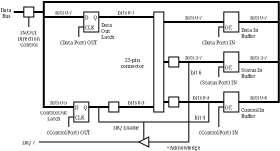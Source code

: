 <?xml version="1.0"?>
<dia:diagram xmlns:dia="http://www.lysator.liu.se/~alla/dia/">
  <dia:layer name="Background" visible="true">
    <dia:object type="Standard - Box" version="0" id="O0">
      <dia:attribute name="obj_pos">
        <dia:point val="15.625,1.25"/>
      </dia:attribute>
      <dia:attribute name="obj_bb">
        <dia:rectangle val="15.575,1.2;16.675,11.3"/>
      </dia:attribute>
      <dia:attribute name="elem_corner">
        <dia:point val="15.625,1.25"/>
      </dia:attribute>
      <dia:attribute name="elem_width">
        <dia:real val="1"/>
      </dia:attribute>
      <dia:attribute name="elem_height">
        <dia:real val="10"/>
      </dia:attribute>
      <dia:attribute name="show_background">
        <dia:boolean val="true"/>
      </dia:attribute>
    </dia:object>
    <dia:object type="Standard - Box" version="0" id="O1">
      <dia:attribute name="obj_pos">
        <dia:point val="22.625,1.25"/>
      </dia:attribute>
      <dia:attribute name="obj_bb">
        <dia:rectangle val="22.575,1.2;24.175,3.3"/>
      </dia:attribute>
      <dia:attribute name="elem_corner">
        <dia:point val="22.625,1.25"/>
      </dia:attribute>
      <dia:attribute name="elem_width">
        <dia:real val="1.5"/>
      </dia:attribute>
      <dia:attribute name="elem_height">
        <dia:real val="2"/>
      </dia:attribute>
      <dia:attribute name="show_background">
        <dia:boolean val="true"/>
      </dia:attribute>
    </dia:object>
    <dia:object type="Standard - Box" version="0" id="O2">
      <dia:attribute name="obj_pos">
        <dia:point val="22.625,5.25"/>
      </dia:attribute>
      <dia:attribute name="obj_bb">
        <dia:rectangle val="22.575,5.2;24.175,7.3"/>
      </dia:attribute>
      <dia:attribute name="elem_corner">
        <dia:point val="22.625,5.25"/>
      </dia:attribute>
      <dia:attribute name="elem_width">
        <dia:real val="1.5"/>
      </dia:attribute>
      <dia:attribute name="elem_height">
        <dia:real val="2"/>
      </dia:attribute>
      <dia:attribute name="show_background">
        <dia:boolean val="true"/>
      </dia:attribute>
    </dia:object>
    <dia:object type="Standard - Box" version="0" id="O3">
      <dia:attribute name="obj_pos">
        <dia:point val="22.625,9.25"/>
      </dia:attribute>
      <dia:attribute name="obj_bb">
        <dia:rectangle val="22.575,9.2;24.175,11.3"/>
      </dia:attribute>
      <dia:attribute name="elem_corner">
        <dia:point val="22.625,9.25"/>
      </dia:attribute>
      <dia:attribute name="elem_width">
        <dia:real val="1.5"/>
      </dia:attribute>
      <dia:attribute name="elem_height">
        <dia:real val="2"/>
      </dia:attribute>
      <dia:attribute name="show_background">
        <dia:boolean val="true"/>
      </dia:attribute>
    </dia:object>
    <dia:object type="Standard - Box" version="0" id="O4">
      <dia:attribute name="obj_pos">
        <dia:point val="17.125,5.75"/>
      </dia:attribute>
      <dia:attribute name="obj_bb">
        <dia:rectangle val="17.075,5.7;18.175,6.8"/>
      </dia:attribute>
      <dia:attribute name="elem_corner">
        <dia:point val="17.125,5.75"/>
      </dia:attribute>
      <dia:attribute name="elem_width">
        <dia:real val="1"/>
      </dia:attribute>
      <dia:attribute name="elem_height">
        <dia:real val="1"/>
      </dia:attribute>
      <dia:attribute name="show_background">
        <dia:boolean val="true"/>
      </dia:attribute>
    </dia:object>
    <dia:object type="Standard - Box" version="0" id="O5">
      <dia:attribute name="obj_pos">
        <dia:point val="17.125,9.75"/>
      </dia:attribute>
      <dia:attribute name="obj_bb">
        <dia:rectangle val="17.075,9.7;18.175,10.8"/>
      </dia:attribute>
      <dia:attribute name="elem_corner">
        <dia:point val="17.125,9.75"/>
      </dia:attribute>
      <dia:attribute name="elem_width">
        <dia:real val="1"/>
      </dia:attribute>
      <dia:attribute name="elem_height">
        <dia:real val="1"/>
      </dia:attribute>
      <dia:attribute name="show_background">
        <dia:boolean val="true"/>
      </dia:attribute>
    </dia:object>
    <dia:object type="Standard - Box" version="0" id="O6">
      <dia:attribute name="obj_pos">
        <dia:point val="2.625,0.75"/>
      </dia:attribute>
      <dia:attribute name="obj_bb">
        <dia:rectangle val="2.575,0.7;3.675,1.8"/>
      </dia:attribute>
      <dia:attribute name="elem_corner">
        <dia:point val="2.625,0.75"/>
      </dia:attribute>
      <dia:attribute name="elem_width">
        <dia:real val="1"/>
      </dia:attribute>
      <dia:attribute name="elem_height">
        <dia:real val="1"/>
      </dia:attribute>
      <dia:attribute name="show_background">
        <dia:boolean val="true"/>
      </dia:attribute>
    </dia:object>
    <dia:object type="Standard - Box" version="0" id="O7">
      <dia:attribute name="obj_pos">
        <dia:point val="8.625,1.25"/>
      </dia:attribute>
      <dia:attribute name="obj_bb">
        <dia:rectangle val="8.575,1.2;10.175,3.3"/>
      </dia:attribute>
      <dia:attribute name="elem_corner">
        <dia:point val="8.625,1.25"/>
      </dia:attribute>
      <dia:attribute name="elem_width">
        <dia:real val="1.5"/>
      </dia:attribute>
      <dia:attribute name="elem_height">
        <dia:real val="2"/>
      </dia:attribute>
      <dia:attribute name="show_background">
        <dia:boolean val="true"/>
      </dia:attribute>
    </dia:object>
    <dia:object type="Standard - Box" version="0" id="O8">
      <dia:attribute name="obj_pos">
        <dia:point val="7.625,10.25"/>
      </dia:attribute>
      <dia:attribute name="obj_bb">
        <dia:rectangle val="7.575,10.2;9.175,12.3"/>
      </dia:attribute>
      <dia:attribute name="elem_corner">
        <dia:point val="7.625,10.25"/>
      </dia:attribute>
      <dia:attribute name="elem_width">
        <dia:real val="1.5"/>
      </dia:attribute>
      <dia:attribute name="elem_height">
        <dia:real val="2"/>
      </dia:attribute>
      <dia:attribute name="show_background">
        <dia:boolean val="true"/>
      </dia:attribute>
    </dia:object>
    <dia:object type="Standard - Box" version="0" id="O9">
      <dia:attribute name="obj_pos">
        <dia:point val="11.125,10.25"/>
      </dia:attribute>
      <dia:attribute name="obj_bb">
        <dia:rectangle val="11.075,10.2;12.175,11.3"/>
      </dia:attribute>
      <dia:attribute name="elem_corner">
        <dia:point val="11.125,10.25"/>
      </dia:attribute>
      <dia:attribute name="elem_width">
        <dia:real val="1"/>
      </dia:attribute>
      <dia:attribute name="elem_height">
        <dia:real val="1"/>
      </dia:attribute>
      <dia:attribute name="show_background">
        <dia:boolean val="true"/>
      </dia:attribute>
    </dia:object>
    <dia:object type="Standard - Text" version="0" id="O10">
      <dia:attribute name="obj_pos">
        <dia:point val="8.75,3"/>
      </dia:attribute>
      <dia:attribute name="obj_bb">
        <dia:rectangle val="8.75,2.516;10.162,3.116"/>
      </dia:attribute>
      <dia:attribute name="text">
        <dia:composite type="text">
          <dia:attribute name="string">
            <dia:string>#CLK#</dia:string>
          </dia:attribute>
          <dia:attribute name="font">
            <dia:font name="Times-Roman"/>
          </dia:attribute>
          <dia:attribute name="height">
            <dia:real val="0.6"/>
          </dia:attribute>
          <dia:attribute name="pos">
            <dia:point val="8.75,3"/>
          </dia:attribute>
          <dia:attribute name="color">
            <dia:color val="#000000"/>
          </dia:attribute>
          <dia:attribute name="alignment">
            <dia:enum val="0"/>
          </dia:attribute>
        </dia:composite>
      </dia:attribute>
    </dia:object>
    <dia:object type="Standard - Text" version="0" id="O11">
      <dia:attribute name="obj_pos">
        <dia:point val="8.75,2"/>
      </dia:attribute>
      <dia:attribute name="obj_bb">
        <dia:rectangle val="8.7,1.516;9.386,2.116"/>
      </dia:attribute>
      <dia:attribute name="text">
        <dia:composite type="text">
          <dia:attribute name="string">
            <dia:string>#D#</dia:string>
          </dia:attribute>
          <dia:attribute name="font">
            <dia:font name="Times-Roman"/>
          </dia:attribute>
          <dia:attribute name="height">
            <dia:real val="0.6"/>
          </dia:attribute>
          <dia:attribute name="pos">
            <dia:point val="8.75,2"/>
          </dia:attribute>
          <dia:attribute name="color">
            <dia:color val="#000000"/>
          </dia:attribute>
          <dia:attribute name="alignment">
            <dia:enum val="0"/>
          </dia:attribute>
        </dia:composite>
      </dia:attribute>
    </dia:object>
    <dia:object type="Standard - Text" version="0" id="O12">
      <dia:attribute name="obj_pos">
        <dia:point val="10,2"/>
      </dia:attribute>
      <dia:attribute name="obj_bb">
        <dia:rectangle val="9.314,1.516;10,2.116"/>
      </dia:attribute>
      <dia:attribute name="text">
        <dia:composite type="text">
          <dia:attribute name="string">
            <dia:string>#Q#</dia:string>
          </dia:attribute>
          <dia:attribute name="font">
            <dia:font name="Times-Roman"/>
          </dia:attribute>
          <dia:attribute name="height">
            <dia:real val="0.6"/>
          </dia:attribute>
          <dia:attribute name="pos">
            <dia:point val="10,2"/>
          </dia:attribute>
          <dia:attribute name="color">
            <dia:color val="#000000"/>
          </dia:attribute>
          <dia:attribute name="alignment">
            <dia:enum val="2"/>
          </dia:attribute>
        </dia:composite>
      </dia:attribute>
    </dia:object>
    <dia:object type="Standard - Text" version="0" id="O13">
      <dia:attribute name="obj_pos">
        <dia:point val="22.75,11"/>
      </dia:attribute>
      <dia:attribute name="obj_bb">
        <dia:rectangle val="22.7,10.516;23.756,11.116"/>
      </dia:attribute>
      <dia:attribute name="text">
        <dia:composite type="text">
          <dia:attribute name="string">
            <dia:string>#OE#</dia:string>
          </dia:attribute>
          <dia:attribute name="font">
            <dia:font name="Times-Roman"/>
          </dia:attribute>
          <dia:attribute name="height">
            <dia:real val="0.6"/>
          </dia:attribute>
          <dia:attribute name="pos">
            <dia:point val="22.75,11"/>
          </dia:attribute>
          <dia:attribute name="color">
            <dia:color val="#000000"/>
          </dia:attribute>
          <dia:attribute name="alignment">
            <dia:enum val="0"/>
          </dia:attribute>
        </dia:composite>
      </dia:attribute>
    </dia:object>
    <dia:object type="Standard - Text" version="0" id="O14">
      <dia:attribute name="obj_pos">
        <dia:point val="22.75,7"/>
      </dia:attribute>
      <dia:attribute name="obj_bb">
        <dia:rectangle val="22.7,6.516;23.756,7.116"/>
      </dia:attribute>
      <dia:attribute name="text">
        <dia:composite type="text">
          <dia:attribute name="string">
            <dia:string>#OE#</dia:string>
          </dia:attribute>
          <dia:attribute name="font">
            <dia:font name="Times-Roman"/>
          </dia:attribute>
          <dia:attribute name="height">
            <dia:real val="0.6"/>
          </dia:attribute>
          <dia:attribute name="pos">
            <dia:point val="22.75,7"/>
          </dia:attribute>
          <dia:attribute name="color">
            <dia:color val="#000000"/>
          </dia:attribute>
          <dia:attribute name="alignment">
            <dia:enum val="0"/>
          </dia:attribute>
        </dia:composite>
      </dia:attribute>
    </dia:object>
    <dia:object type="Standard - Text" version="0" id="O15">
      <dia:attribute name="obj_pos">
        <dia:point val="22.75,3"/>
      </dia:attribute>
      <dia:attribute name="obj_bb">
        <dia:rectangle val="22.7,2.516;23.756,3.116"/>
      </dia:attribute>
      <dia:attribute name="text">
        <dia:composite type="text">
          <dia:attribute name="string">
            <dia:string>#OE#</dia:string>
          </dia:attribute>
          <dia:attribute name="font">
            <dia:font name="Times-Roman"/>
          </dia:attribute>
          <dia:attribute name="height">
            <dia:real val="0.6"/>
          </dia:attribute>
          <dia:attribute name="pos">
            <dia:point val="22.75,3"/>
          </dia:attribute>
          <dia:attribute name="color">
            <dia:color val="#000000"/>
          </dia:attribute>
          <dia:attribute name="alignment">
            <dia:enum val="0"/>
          </dia:attribute>
        </dia:composite>
      </dia:attribute>
    </dia:object>
    <dia:object type="Standard - Line" version="0" id="O16">
      <dia:attribute name="obj_pos">
        <dia:point val="4.625,1.75"/>
      </dia:attribute>
      <dia:attribute name="obj_bb">
        <dia:rectangle val="4.525,1.65;8.725,1.85"/>
      </dia:attribute>
      <dia:attribute name="conn_endpoints">
        <dia:point val="4.625,1.75"/>
        <dia:point val="8.625,1.75"/>
      </dia:attribute>
      <dia:attribute name="numcp">
        <dia:int val="1"/>
      </dia:attribute>
      <dia:attribute name="line_width">
        <dia:real val="0.2"/>
      </dia:attribute>
    </dia:object>
    <dia:object type="Standard - ZigZagLine" version="0" id="O17">
      <dia:attribute name="obj_pos">
        <dia:point val="24.125,10.25"/>
      </dia:attribute>
      <dia:attribute name="obj_bb">
        <dia:rectangle val="4.525,0.15;28.225,10.85"/>
      </dia:attribute>
      <dia:attribute name="orth_points">
        <dia:point val="24.125,10.25"/>
        <dia:point val="28.125,10.25"/>
        <dia:point val="28.125,0.25"/>
        <dia:point val="4.625,0.25"/>
        <dia:point val="4.625,10.75"/>
        <dia:point val="7.625,10.75"/>
        <dia:point val="7.625,10.75"/>
      </dia:attribute>
      <dia:attribute name="orth_orient">
        <dia:enum val="0"/>
        <dia:enum val="1"/>
        <dia:enum val="0"/>
        <dia:enum val="1"/>
        <dia:enum val="0"/>
        <dia:enum val="1"/>
      </dia:attribute>
      <dia:attribute name="line_width">
        <dia:real val="0.2"/>
      </dia:attribute>
      <dia:connections>
        <dia:connection handle="0" to="O3" connection="4"/>
      </dia:connections>
    </dia:object>
    <dia:object type="Standard - Line" version="0" id="O18">
      <dia:attribute name="obj_pos">
        <dia:point val="3.625,1.25"/>
      </dia:attribute>
      <dia:attribute name="obj_bb">
        <dia:rectangle val="3.525,1.15;4.725,1.35"/>
      </dia:attribute>
      <dia:attribute name="conn_endpoints">
        <dia:point val="3.625,1.25"/>
        <dia:point val="4.625,1.25"/>
      </dia:attribute>
      <dia:attribute name="numcp">
        <dia:int val="1"/>
      </dia:attribute>
      <dia:attribute name="line_width">
        <dia:real val="0.2"/>
      </dia:attribute>
      <dia:connections>
        <dia:connection handle="0" to="O6" connection="4"/>
      </dia:connections>
    </dia:object>
    <dia:object type="Standard - Line" version="0" id="O19">
      <dia:attribute name="obj_pos">
        <dia:point val="10.125,1.75"/>
      </dia:attribute>
      <dia:attribute name="obj_bb">
        <dia:rectangle val="10.025,1.65;15.725,1.85"/>
      </dia:attribute>
      <dia:attribute name="conn_endpoints">
        <dia:point val="10.125,1.75"/>
        <dia:point val="15.625,1.75"/>
      </dia:attribute>
      <dia:attribute name="numcp">
        <dia:int val="1"/>
      </dia:attribute>
      <dia:attribute name="line_width">
        <dia:real val="0.2"/>
      </dia:attribute>
    </dia:object>
    <dia:object type="Standard - Line" version="0" id="O20">
      <dia:attribute name="obj_pos">
        <dia:point val="16.625,2.25"/>
      </dia:attribute>
      <dia:attribute name="obj_bb">
        <dia:rectangle val="16.525,2.15;22.725,2.35"/>
      </dia:attribute>
      <dia:attribute name="conn_endpoints">
        <dia:point val="16.625,2.25"/>
        <dia:point val="22.625,2.25"/>
      </dia:attribute>
      <dia:attribute name="numcp">
        <dia:int val="1"/>
      </dia:attribute>
      <dia:attribute name="line_width">
        <dia:real val="0.2"/>
      </dia:attribute>
      <dia:connections>
        <dia:connection handle="1" to="O1" connection="3"/>
      </dia:connections>
    </dia:object>
    <dia:object type="Standard - Line" version="0" id="O21">
      <dia:attribute name="obj_pos">
        <dia:point val="18.125,6.25"/>
      </dia:attribute>
      <dia:attribute name="obj_bb">
        <dia:rectangle val="18.025,6.15;22.725,6.35"/>
      </dia:attribute>
      <dia:attribute name="conn_endpoints">
        <dia:point val="18.125,6.25"/>
        <dia:point val="22.625,6.25"/>
      </dia:attribute>
      <dia:attribute name="numcp">
        <dia:int val="1"/>
      </dia:attribute>
      <dia:attribute name="line_width">
        <dia:real val="0.2"/>
      </dia:attribute>
      <dia:connections>
        <dia:connection handle="0" to="O4" connection="4"/>
        <dia:connection handle="1" to="O2" connection="3"/>
      </dia:connections>
    </dia:object>
    <dia:object type="Standard - Line" version="0" id="O22">
      <dia:attribute name="obj_pos">
        <dia:point val="18.125,10.25"/>
      </dia:attribute>
      <dia:attribute name="obj_bb">
        <dia:rectangle val="18.025,10.15;22.725,10.35"/>
      </dia:attribute>
      <dia:attribute name="conn_endpoints">
        <dia:point val="18.125,10.25"/>
        <dia:point val="22.625,10.25"/>
      </dia:attribute>
      <dia:attribute name="numcp">
        <dia:int val="1"/>
      </dia:attribute>
      <dia:attribute name="line_width">
        <dia:real val="0.2"/>
      </dia:attribute>
      <dia:connections>
        <dia:connection handle="0" to="O5" connection="4"/>
        <dia:connection handle="1" to="O3" connection="3"/>
      </dia:connections>
    </dia:object>
    <dia:object type="Standard - Line" version="0" id="O23">
      <dia:attribute name="obj_pos">
        <dia:point val="24.125,6.25"/>
      </dia:attribute>
      <dia:attribute name="obj_bb">
        <dia:rectangle val="24.025,6.15;28.225,6.35"/>
      </dia:attribute>
      <dia:attribute name="conn_endpoints">
        <dia:point val="24.125,6.25"/>
        <dia:point val="28.125,6.25"/>
      </dia:attribute>
      <dia:attribute name="numcp">
        <dia:int val="1"/>
      </dia:attribute>
      <dia:attribute name="line_width">
        <dia:real val="0.2"/>
      </dia:attribute>
      <dia:connections>
        <dia:connection handle="0" to="O2" connection="4"/>
      </dia:connections>
    </dia:object>
    <dia:object type="Standard - Line" version="0" id="O24">
      <dia:attribute name="obj_pos">
        <dia:point val="24.125,2.25"/>
      </dia:attribute>
      <dia:attribute name="obj_bb">
        <dia:rectangle val="24.025,2.15;28.225,2.35"/>
      </dia:attribute>
      <dia:attribute name="conn_endpoints">
        <dia:point val="24.125,2.25"/>
        <dia:point val="28.125,2.25"/>
      </dia:attribute>
      <dia:attribute name="numcp">
        <dia:int val="1"/>
      </dia:attribute>
      <dia:attribute name="line_width">
        <dia:real val="0.2"/>
      </dia:attribute>
      <dia:connections>
        <dia:connection handle="0" to="O1" connection="4"/>
      </dia:connections>
    </dia:object>
    <dia:object type="Standard - Line" version="0" id="O25">
      <dia:attribute name="obj_pos">
        <dia:point val="16.625,6.25"/>
      </dia:attribute>
      <dia:attribute name="obj_bb">
        <dia:rectangle val="16.525,6.15;17.225,6.35"/>
      </dia:attribute>
      <dia:attribute name="conn_endpoints">
        <dia:point val="16.625,6.25"/>
        <dia:point val="17.125,6.25"/>
      </dia:attribute>
      <dia:attribute name="numcp">
        <dia:int val="1"/>
      </dia:attribute>
      <dia:attribute name="line_width">
        <dia:real val="0.2"/>
      </dia:attribute>
      <dia:connections>
        <dia:connection handle="0" to="O0" connection="4"/>
        <dia:connection handle="1" to="O4" connection="3"/>
      </dia:connections>
    </dia:object>
    <dia:object type="Standard - Line" version="0" id="O26">
      <dia:attribute name="obj_pos">
        <dia:point val="16.625,10.25"/>
      </dia:attribute>
      <dia:attribute name="obj_bb">
        <dia:rectangle val="16.525,10.15;17.225,10.35"/>
      </dia:attribute>
      <dia:attribute name="conn_endpoints">
        <dia:point val="16.625,10.25"/>
        <dia:point val="17.125,10.25"/>
      </dia:attribute>
      <dia:attribute name="numcp">
        <dia:int val="1"/>
      </dia:attribute>
      <dia:attribute name="line_width">
        <dia:real val="0.2"/>
      </dia:attribute>
      <dia:connections>
        <dia:connection handle="1" to="O5" connection="3"/>
      </dia:connections>
    </dia:object>
    <dia:object type="Standard - Line" version="0" id="O27">
      <dia:attribute name="obj_pos">
        <dia:point val="9.125,10.75"/>
      </dia:attribute>
      <dia:attribute name="obj_bb">
        <dia:rectangle val="9.025,10.65;11.225,10.85"/>
      </dia:attribute>
      <dia:attribute name="conn_endpoints">
        <dia:point val="9.125,10.75"/>
        <dia:point val="11.125,10.75"/>
      </dia:attribute>
      <dia:attribute name="numcp">
        <dia:int val="1"/>
      </dia:attribute>
      <dia:attribute name="line_width">
        <dia:real val="0.2"/>
      </dia:attribute>
      <dia:connections>
        <dia:connection handle="1" to="O9" connection="3"/>
      </dia:connections>
    </dia:object>
    <dia:object type="Standard - Line" version="0" id="O28">
      <dia:attribute name="obj_pos">
        <dia:point val="12.125,10.75"/>
      </dia:attribute>
      <dia:attribute name="obj_bb">
        <dia:rectangle val="12.025,10.65;15.725,10.85"/>
      </dia:attribute>
      <dia:attribute name="conn_endpoints">
        <dia:point val="12.125,10.75"/>
        <dia:point val="15.625,10.75"/>
      </dia:attribute>
      <dia:attribute name="numcp">
        <dia:int val="1"/>
      </dia:attribute>
      <dia:attribute name="line_width">
        <dia:real val="0.2"/>
      </dia:attribute>
      <dia:connections>
        <dia:connection handle="0" to="O9" connection="4"/>
      </dia:connections>
    </dia:object>
    <dia:object type="Standard - ZigZagLine" version="0" id="O29">
      <dia:attribute name="obj_pos">
        <dia:point val="7.625,11.75"/>
      </dia:attribute>
      <dia:attribute name="obj_bb">
        <dia:rectangle val="7.075,11.7;7.625,12.75"/>
      </dia:attribute>
      <dia:attribute name="orth_points">
        <dia:point val="7.625,11.75"/>
        <dia:point val="7.625,11.75"/>
        <dia:point val="7.125,11.75"/>
        <dia:point val="7.125,12.75"/>
      </dia:attribute>
      <dia:attribute name="orth_orient">
        <dia:enum val="1"/>
        <dia:enum val="0"/>
        <dia:enum val="1"/>
      </dia:attribute>
    </dia:object>
    <dia:object type="Standard - ZigZagLine" version="0" id="O30">
      <dia:attribute name="obj_pos">
        <dia:point val="8.625,2.75"/>
      </dia:attribute>
      <dia:attribute name="obj_bb">
        <dia:rectangle val="8.075,2.7;8.625,3.75"/>
      </dia:attribute>
      <dia:attribute name="orth_points">
        <dia:point val="8.625,2.75"/>
        <dia:point val="8.625,2.75"/>
        <dia:point val="8.125,2.75"/>
        <dia:point val="8.125,3.75"/>
      </dia:attribute>
      <dia:attribute name="orth_orient">
        <dia:enum val="1"/>
        <dia:enum val="0"/>
        <dia:enum val="1"/>
      </dia:attribute>
    </dia:object>
    <dia:object type="Standard - ZigZagLine" version="0" id="O31">
      <dia:attribute name="obj_pos">
        <dia:point val="22.625,2.75"/>
      </dia:attribute>
      <dia:attribute name="obj_bb">
        <dia:rectangle val="22.075,2.7;22.625,3.75"/>
      </dia:attribute>
      <dia:attribute name="orth_points">
        <dia:point val="22.625,2.75"/>
        <dia:point val="22.625,2.75"/>
        <dia:point val="22.125,2.75"/>
        <dia:point val="22.125,3.75"/>
      </dia:attribute>
      <dia:attribute name="orth_orient">
        <dia:enum val="1"/>
        <dia:enum val="0"/>
        <dia:enum val="1"/>
      </dia:attribute>
    </dia:object>
    <dia:object type="Standard - ZigZagLine" version="0" id="O32">
      <dia:attribute name="obj_pos">
        <dia:point val="22.625,6.75"/>
      </dia:attribute>
      <dia:attribute name="obj_bb">
        <dia:rectangle val="22.075,6.7;22.625,7.75"/>
      </dia:attribute>
      <dia:attribute name="orth_points">
        <dia:point val="22.625,6.75"/>
        <dia:point val="22.625,6.75"/>
        <dia:point val="22.125,6.75"/>
        <dia:point val="22.125,7.75"/>
      </dia:attribute>
      <dia:attribute name="orth_orient">
        <dia:enum val="1"/>
        <dia:enum val="0"/>
        <dia:enum val="1"/>
      </dia:attribute>
    </dia:object>
    <dia:object type="Standard - ZigZagLine" version="0" id="O33">
      <dia:attribute name="obj_pos">
        <dia:point val="22.625,10.75"/>
      </dia:attribute>
      <dia:attribute name="obj_bb">
        <dia:rectangle val="22.075,10.7;22.625,12.75"/>
      </dia:attribute>
      <dia:attribute name="orth_points">
        <dia:point val="22.625,10.75"/>
        <dia:point val="22.625,10.75"/>
        <dia:point val="22.125,10.75"/>
        <dia:point val="22.125,12.75"/>
      </dia:attribute>
      <dia:attribute name="orth_orient">
        <dia:enum val="1"/>
        <dia:enum val="0"/>
        <dia:enum val="1"/>
      </dia:attribute>
    </dia:object>
    <dia:object type="Standard - ZigZagLine" version="0" id="O34">
      <dia:attribute name="obj_pos">
        <dia:point val="21.125,10.25"/>
      </dia:attribute>
      <dia:attribute name="obj_bb">
        <dia:rectangle val="10.075,10.25;21.175,12.3"/>
      </dia:attribute>
      <dia:attribute name="orth_points">
        <dia:point val="21.125,10.25"/>
        <dia:point val="21.125,12.25"/>
        <dia:point val="10.125,12.25"/>
        <dia:point val="10.125,10.75"/>
      </dia:attribute>
      <dia:attribute name="orth_orient">
        <dia:enum val="1"/>
        <dia:enum val="0"/>
        <dia:enum val="1"/>
      </dia:attribute>
      <dia:connections>
        <dia:connection handle="1" to="O27" connection="0"/>
      </dia:connections>
    </dia:object>
    <dia:object type="Standard - ZigZagLine" version="0" id="O35">
      <dia:attribute name="obj_pos">
        <dia:point val="19.125,6.25"/>
      </dia:attribute>
      <dia:attribute name="obj_bb">
        <dia:rectangle val="19.075,6.25;19.175,14.3"/>
      </dia:attribute>
      <dia:attribute name="orth_points">
        <dia:point val="19.125,6.25"/>
        <dia:point val="19.125,14.25"/>
        <dia:point val="15.125,14.25"/>
        <dia:point val="15.125,14.25"/>
      </dia:attribute>
      <dia:attribute name="orth_orient">
        <dia:enum val="1"/>
        <dia:enum val="0"/>
        <dia:enum val="1"/>
      </dia:attribute>
      <dia:connections>
        <dia:connection handle="1" to="O36" connection="1"/>
      </dia:connections>
    </dia:object>
    <dia:object type="Standard - Polygon" version="0" id="O36">
      <dia:attribute name="obj_pos">
        <dia:point val="15.125,13.75"/>
      </dia:attribute>
      <dia:attribute name="obj_bb">
        <dia:rectangle val="14.013,13.669;15.175,14.831"/>
      </dia:attribute>
      <dia:attribute name="poly_points">
        <dia:point val="15.125,13.75"/>
        <dia:point val="15.125,14.75"/>
        <dia:point val="14.125,14.25"/>
      </dia:attribute>
      <dia:attribute name="show_background">
        <dia:boolean val="true"/>
      </dia:attribute>
    </dia:object>
    <dia:object type="Standard - Line" version="0" id="O37">
      <dia:attribute name="obj_pos">
        <dia:point val="14.125,14.25"/>
      </dia:attribute>
      <dia:attribute name="obj_bb">
        <dia:rectangle val="4.075,14.2;14.175,14.3"/>
      </dia:attribute>
      <dia:attribute name="conn_endpoints">
        <dia:point val="14.125,14.25"/>
        <dia:point val="4.125,14.25"/>
      </dia:attribute>
      <dia:attribute name="numcp">
        <dia:int val="1"/>
      </dia:attribute>
      <dia:connections>
        <dia:connection handle="0" to="O36" connection="4"/>
      </dia:connections>
    </dia:object>
    <dia:object type="Standard - Line" version="0" id="O38">
      <dia:attribute name="obj_pos">
        <dia:point val="14.625,12.25"/>
      </dia:attribute>
      <dia:attribute name="obj_bb">
        <dia:rectangle val="14.575,12.2;14.675,14.05"/>
      </dia:attribute>
      <dia:attribute name="conn_endpoints">
        <dia:point val="14.625,12.25"/>
        <dia:point val="14.625,14"/>
      </dia:attribute>
      <dia:attribute name="numcp">
        <dia:int val="1"/>
      </dia:attribute>
      <dia:connections>
        <dia:connection handle="1" to="O36" connection="5"/>
      </dia:connections>
    </dia:object>
    <dia:object type="Standard - Line" version="0" id="O39">
      <dia:attribute name="obj_pos">
        <dia:point val="1.625,1.25"/>
      </dia:attribute>
      <dia:attribute name="obj_bb">
        <dia:rectangle val="1.525,1.15;2.725,1.35"/>
      </dia:attribute>
      <dia:attribute name="conn_endpoints">
        <dia:point val="1.625,1.25"/>
        <dia:point val="2.625,1.25"/>
      </dia:attribute>
      <dia:attribute name="numcp">
        <dia:int val="1"/>
      </dia:attribute>
      <dia:attribute name="line_width">
        <dia:real val="0.2"/>
      </dia:attribute>
      <dia:connections>
        <dia:connection handle="1" to="O6" connection="3"/>
      </dia:connections>
    </dia:object>
    <dia:object type="Standard - Line" version="0" id="O40">
      <dia:attribute name="obj_pos">
        <dia:point val="3.125,1.75"/>
      </dia:attribute>
      <dia:attribute name="obj_bb">
        <dia:rectangle val="3.075,1.7;3.175,2.8"/>
      </dia:attribute>
      <dia:attribute name="conn_endpoints">
        <dia:point val="3.125,1.75"/>
        <dia:point val="3.125,2.75"/>
      </dia:attribute>
      <dia:attribute name="numcp">
        <dia:int val="1"/>
      </dia:attribute>
      <dia:connections>
        <dia:connection handle="0" to="O6" connection="6"/>
      </dia:connections>
    </dia:object>
    <dia:object type="Standard - Text" version="0" id="O41">
      <dia:attribute name="obj_pos">
        <dia:point val="7.75,12"/>
      </dia:attribute>
      <dia:attribute name="obj_bb">
        <dia:rectangle val="7.7,11.516;9.162,12.116"/>
      </dia:attribute>
      <dia:attribute name="text">
        <dia:composite type="text">
          <dia:attribute name="string">
            <dia:string>#CLK#</dia:string>
          </dia:attribute>
          <dia:attribute name="font">
            <dia:font name="Times-Roman"/>
          </dia:attribute>
          <dia:attribute name="height">
            <dia:real val="0.6"/>
          </dia:attribute>
          <dia:attribute name="pos">
            <dia:point val="7.75,12"/>
          </dia:attribute>
          <dia:attribute name="color">
            <dia:color val="#000000"/>
          </dia:attribute>
          <dia:attribute name="alignment">
            <dia:enum val="0"/>
          </dia:attribute>
        </dia:composite>
      </dia:attribute>
    </dia:object>
    <dia:object type="Standard - Text" version="0" id="O42">
      <dia:attribute name="obj_pos">
        <dia:point val="7.75,11"/>
      </dia:attribute>
      <dia:attribute name="obj_bb">
        <dia:rectangle val="7.7,10.516;8.386,11.116"/>
      </dia:attribute>
      <dia:attribute name="text">
        <dia:composite type="text">
          <dia:attribute name="string">
            <dia:string>#D#</dia:string>
          </dia:attribute>
          <dia:attribute name="font">
            <dia:font name="Times-Roman"/>
          </dia:attribute>
          <dia:attribute name="height">
            <dia:real val="0.6"/>
          </dia:attribute>
          <dia:attribute name="pos">
            <dia:point val="7.75,11"/>
          </dia:attribute>
          <dia:attribute name="color">
            <dia:color val="#000000"/>
          </dia:attribute>
          <dia:attribute name="alignment">
            <dia:enum val="0"/>
          </dia:attribute>
        </dia:composite>
      </dia:attribute>
    </dia:object>
    <dia:object type="Standard - Text" version="0" id="O43">
      <dia:attribute name="obj_pos">
        <dia:point val="9,11"/>
      </dia:attribute>
      <dia:attribute name="obj_bb">
        <dia:rectangle val="8.314,10.516;9,11.116"/>
      </dia:attribute>
      <dia:attribute name="text">
        <dia:composite type="text">
          <dia:attribute name="string">
            <dia:string>#Q#</dia:string>
          </dia:attribute>
          <dia:attribute name="font">
            <dia:font name="Times-Roman"/>
          </dia:attribute>
          <dia:attribute name="height">
            <dia:real val="0.6"/>
          </dia:attribute>
          <dia:attribute name="pos">
            <dia:point val="9,11"/>
          </dia:attribute>
          <dia:attribute name="color">
            <dia:color val="#000000"/>
          </dia:attribute>
          <dia:attribute name="alignment">
            <dia:enum val="2"/>
          </dia:attribute>
        </dia:composite>
      </dia:attribute>
    </dia:object>
    <dia:object type="Standard - Text" version="0" id="O44">
      <dia:attribute name="obj_pos">
        <dia:point val="10.375,2.75"/>
      </dia:attribute>
      <dia:attribute name="obj_bb">
        <dia:rectangle val="10.325,2.266;11.951,4.066"/>
      </dia:attribute>
      <dia:attribute name="text">
        <dia:composite type="text">
          <dia:attribute name="string">
            <dia:string>#Data
Out
Latch#</dia:string>
          </dia:attribute>
          <dia:attribute name="font">
            <dia:font name="Times-Roman"/>
          </dia:attribute>
          <dia:attribute name="height">
            <dia:real val="0.6"/>
          </dia:attribute>
          <dia:attribute name="pos">
            <dia:point val="10.375,2.75"/>
          </dia:attribute>
          <dia:attribute name="color">
            <dia:color val="#000000"/>
          </dia:attribute>
          <dia:attribute name="alignment">
            <dia:enum val="0"/>
          </dia:attribute>
        </dia:composite>
      </dia:attribute>
    </dia:object>
    <dia:object type="Standard - Text" version="0" id="O45">
      <dia:attribute name="obj_pos">
        <dia:point val="5.625,11.5"/>
      </dia:attribute>
      <dia:attribute name="obj_bb">
        <dia:rectangle val="4.068,11.016;7.182,12.216"/>
      </dia:attribute>
      <dia:attribute name="text">
        <dia:composite type="text">
          <dia:attribute name="string">
            <dia:string>#Control Out
Latch#</dia:string>
          </dia:attribute>
          <dia:attribute name="font">
            <dia:font name="Times-Roman"/>
          </dia:attribute>
          <dia:attribute name="height">
            <dia:real val="0.6"/>
          </dia:attribute>
          <dia:attribute name="pos">
            <dia:point val="5.625,11.5"/>
          </dia:attribute>
          <dia:attribute name="color">
            <dia:color val="#000000"/>
          </dia:attribute>
          <dia:attribute name="alignment">
            <dia:enum val="1"/>
          </dia:attribute>
        </dia:composite>
      </dia:attribute>
    </dia:object>
    <dia:object type="Standard - Text" version="0" id="O46">
      <dia:attribute name="obj_pos">
        <dia:point val="12.875,13"/>
      </dia:attribute>
      <dia:attribute name="obj_bb">
        <dia:rectangle val="11.339,12.516;14.411,13.116"/>
      </dia:attribute>
      <dia:attribute name="text">
        <dia:composite type="text">
          <dia:attribute name="string">
            <dia:string>#IRQ Enable#</dia:string>
          </dia:attribute>
          <dia:attribute name="font">
            <dia:font name="Times-Roman"/>
          </dia:attribute>
          <dia:attribute name="height">
            <dia:real val="0.6"/>
          </dia:attribute>
          <dia:attribute name="pos">
            <dia:point val="12.875,13"/>
          </dia:attribute>
          <dia:attribute name="color">
            <dia:color val="#000000"/>
          </dia:attribute>
          <dia:attribute name="alignment">
            <dia:enum val="1"/>
          </dia:attribute>
        </dia:composite>
      </dia:attribute>
    </dia:object>
    <dia:object type="Standard - Text" version="0" id="O47">
      <dia:attribute name="obj_pos">
        <dia:point val="18.625,15"/>
      </dia:attribute>
      <dia:attribute name="obj_bb">
        <dia:rectangle val="16.683,14.516;20.567,15.116"/>
      </dia:attribute>
      <dia:attribute name="text">
        <dia:composite type="text">
          <dia:attribute name="string">
            <dia:string>#~Acknowledge#</dia:string>
          </dia:attribute>
          <dia:attribute name="font">
            <dia:font name="Times-Roman"/>
          </dia:attribute>
          <dia:attribute name="height">
            <dia:real val="0.6"/>
          </dia:attribute>
          <dia:attribute name="pos">
            <dia:point val="18.625,15"/>
          </dia:attribute>
          <dia:attribute name="color">
            <dia:color val="#000000"/>
          </dia:attribute>
          <dia:attribute name="alignment">
            <dia:enum val="1"/>
          </dia:attribute>
        </dia:composite>
      </dia:attribute>
    </dia:object>
    <dia:object type="Standard - Text" version="0" id="O48">
      <dia:attribute name="obj_pos">
        <dia:point val="24.375,11.25"/>
      </dia:attribute>
      <dia:attribute name="obj_bb">
        <dia:rectangle val="24.375,10.766;27.084,11.966"/>
      </dia:attribute>
      <dia:attribute name="text">
        <dia:composite type="text">
          <dia:attribute name="string">
            <dia:string>#Control In
Buffer#</dia:string>
          </dia:attribute>
          <dia:attribute name="font">
            <dia:font name="Times-Roman"/>
          </dia:attribute>
          <dia:attribute name="height">
            <dia:real val="0.6"/>
          </dia:attribute>
          <dia:attribute name="pos">
            <dia:point val="24.375,11.25"/>
          </dia:attribute>
          <dia:attribute name="color">
            <dia:color val="#000000"/>
          </dia:attribute>
          <dia:attribute name="alignment">
            <dia:enum val="0"/>
          </dia:attribute>
        </dia:composite>
      </dia:attribute>
    </dia:object>
    <dia:object type="Standard - Text" version="0" id="O49">
      <dia:attribute name="obj_pos">
        <dia:point val="24.375,7.25"/>
      </dia:attribute>
      <dia:attribute name="obj_bb">
        <dia:rectangle val="24.375,6.766;26.714,7.966"/>
      </dia:attribute>
      <dia:attribute name="text">
        <dia:composite type="text">
          <dia:attribute name="string">
            <dia:string>#Status In
Buffer#</dia:string>
          </dia:attribute>
          <dia:attribute name="font">
            <dia:font name="Times-Roman"/>
          </dia:attribute>
          <dia:attribute name="height">
            <dia:real val="0.6"/>
          </dia:attribute>
          <dia:attribute name="pos">
            <dia:point val="24.375,7.25"/>
          </dia:attribute>
          <dia:attribute name="color">
            <dia:color val="#000000"/>
          </dia:attribute>
          <dia:attribute name="alignment">
            <dia:enum val="0"/>
          </dia:attribute>
        </dia:composite>
      </dia:attribute>
    </dia:object>
    <dia:object type="Standard - Text" version="0" id="O50">
      <dia:attribute name="obj_pos">
        <dia:point val="24.375,3.25"/>
      </dia:attribute>
      <dia:attribute name="obj_bb">
        <dia:rectangle val="24.375,2.766;26.369,3.966"/>
      </dia:attribute>
      <dia:attribute name="text">
        <dia:composite type="text">
          <dia:attribute name="string">
            <dia:string>#Data In
Buffer#</dia:string>
          </dia:attribute>
          <dia:attribute name="font">
            <dia:font name="Times-Roman"/>
          </dia:attribute>
          <dia:attribute name="height">
            <dia:real val="0.6"/>
          </dia:attribute>
          <dia:attribute name="pos">
            <dia:point val="24.375,3.25"/>
          </dia:attribute>
          <dia:attribute name="color">
            <dia:color val="#000000"/>
          </dia:attribute>
          <dia:attribute name="alignment">
            <dia:enum val="0"/>
          </dia:attribute>
        </dia:composite>
      </dia:attribute>
    </dia:object>
    <dia:object type="Standard - Text" version="0" id="O51">
      <dia:attribute name="obj_pos">
        <dia:point val="22.125,13.5"/>
      </dia:attribute>
      <dia:attribute name="obj_bb">
        <dia:rectangle val="19.922,13.016;24.328,13.616"/>
      </dia:attribute>
      <dia:attribute name="text">
        <dia:composite type="text">
          <dia:attribute name="string">
            <dia:string>#(Control Port) IN#</dia:string>
          </dia:attribute>
          <dia:attribute name="font">
            <dia:font name="Times-Roman"/>
          </dia:attribute>
          <dia:attribute name="height">
            <dia:real val="0.6"/>
          </dia:attribute>
          <dia:attribute name="pos">
            <dia:point val="22.125,13.5"/>
          </dia:attribute>
          <dia:attribute name="color">
            <dia:color val="#000000"/>
          </dia:attribute>
          <dia:attribute name="alignment">
            <dia:enum val="1"/>
          </dia:attribute>
        </dia:composite>
      </dia:attribute>
    </dia:object>
    <dia:object type="Standard - Text" version="0" id="O52">
      <dia:attribute name="obj_pos">
        <dia:point val="22.125,8.5"/>
      </dia:attribute>
      <dia:attribute name="obj_bb">
        <dia:rectangle val="20.107,8.016;24.143,8.616"/>
      </dia:attribute>
      <dia:attribute name="text">
        <dia:composite type="text">
          <dia:attribute name="string">
            <dia:string>#(Status Port) IN#</dia:string>
          </dia:attribute>
          <dia:attribute name="font">
            <dia:font name="Times-Roman"/>
          </dia:attribute>
          <dia:attribute name="height">
            <dia:real val="0.6"/>
          </dia:attribute>
          <dia:attribute name="pos">
            <dia:point val="22.125,8.5"/>
          </dia:attribute>
          <dia:attribute name="color">
            <dia:color val="#000000"/>
          </dia:attribute>
          <dia:attribute name="alignment">
            <dia:enum val="1"/>
          </dia:attribute>
        </dia:composite>
      </dia:attribute>
    </dia:object>
    <dia:object type="Standard - Text" version="0" id="O53">
      <dia:attribute name="obj_pos">
        <dia:point val="22.125,4.5"/>
      </dia:attribute>
      <dia:attribute name="obj_bb">
        <dia:rectangle val="20.23,4.016;23.97,4.616"/>
      </dia:attribute>
      <dia:attribute name="text">
        <dia:composite type="text">
          <dia:attribute name="string">
            <dia:string>#(Data Port) IN#</dia:string>
          </dia:attribute>
          <dia:attribute name="font">
            <dia:font name="Times-Roman"/>
          </dia:attribute>
          <dia:attribute name="height">
            <dia:real val="0.6"/>
          </dia:attribute>
          <dia:attribute name="pos">
            <dia:point val="22.125,4.5"/>
          </dia:attribute>
          <dia:attribute name="color">
            <dia:color val="#000000"/>
          </dia:attribute>
          <dia:attribute name="alignment">
            <dia:enum val="1"/>
          </dia:attribute>
        </dia:composite>
      </dia:attribute>
    </dia:object>
    <dia:object type="Standard - Text" version="0" id="O54">
      <dia:attribute name="obj_pos">
        <dia:point val="7.125,13.5"/>
      </dia:attribute>
      <dia:attribute name="obj_bb">
        <dia:rectangle val="4.619,13.016;9.631,13.616"/>
      </dia:attribute>
      <dia:attribute name="text">
        <dia:composite type="text">
          <dia:attribute name="string">
            <dia:string>#(Control Port) OUT#</dia:string>
          </dia:attribute>
          <dia:attribute name="font">
            <dia:font name="Times-Roman"/>
          </dia:attribute>
          <dia:attribute name="height">
            <dia:real val="0.6"/>
          </dia:attribute>
          <dia:attribute name="pos">
            <dia:point val="7.125,13.5"/>
          </dia:attribute>
          <dia:attribute name="color">
            <dia:color val="#000000"/>
          </dia:attribute>
          <dia:attribute name="alignment">
            <dia:enum val="1"/>
          </dia:attribute>
        </dia:composite>
      </dia:attribute>
    </dia:object>
    <dia:object type="Standard - Text" version="0" id="O55">
      <dia:attribute name="obj_pos">
        <dia:point val="8.125,4.5"/>
      </dia:attribute>
      <dia:attribute name="obj_bb">
        <dia:rectangle val="5.977,4.016;10.273,4.616"/>
      </dia:attribute>
      <dia:attribute name="text">
        <dia:composite type="text">
          <dia:attribute name="string">
            <dia:string>#(Data Port) OUT#</dia:string>
          </dia:attribute>
          <dia:attribute name="font">
            <dia:font name="Times-Roman"/>
          </dia:attribute>
          <dia:attribute name="height">
            <dia:real val="0.6"/>
          </dia:attribute>
          <dia:attribute name="pos">
            <dia:point val="8.125,4.5"/>
          </dia:attribute>
          <dia:attribute name="color">
            <dia:color val="#000000"/>
          </dia:attribute>
          <dia:attribute name="alignment">
            <dia:enum val="1"/>
          </dia:attribute>
        </dia:composite>
      </dia:attribute>
    </dia:object>
    <dia:object type="Standard - Text" version="0" id="O56">
      <dia:attribute name="obj_pos">
        <dia:point val="3.125,3.5"/>
      </dia:attribute>
      <dia:attribute name="obj_bb">
        <dia:rectangle val="1.883,3.016;4.367,4.816"/>
      </dia:attribute>
      <dia:attribute name="text">
        <dia:composite type="text">
          <dia:attribute name="string">
            <dia:string>#IN/OUT
Direction
Control#</dia:string>
          </dia:attribute>
          <dia:attribute name="font">
            <dia:font name="Times-Roman"/>
          </dia:attribute>
          <dia:attribute name="height">
            <dia:real val="0.6"/>
          </dia:attribute>
          <dia:attribute name="pos">
            <dia:point val="3.125,3.5"/>
          </dia:attribute>
          <dia:attribute name="color">
            <dia:color val="#000000"/>
          </dia:attribute>
          <dia:attribute name="alignment">
            <dia:enum val="1"/>
          </dia:attribute>
        </dia:composite>
      </dia:attribute>
    </dia:object>
    <dia:object type="Standard - Text" version="0" id="O57">
      <dia:attribute name="obj_pos">
        <dia:point val="0.875,1.25"/>
      </dia:attribute>
      <dia:attribute name="obj_bb">
        <dia:rectangle val="0.205,0.766;1.545,1.966"/>
      </dia:attribute>
      <dia:attribute name="text">
        <dia:composite type="text">
          <dia:attribute name="string">
            <dia:string>#Data
Bus#</dia:string>
          </dia:attribute>
          <dia:attribute name="font">
            <dia:font name="Times-Roman"/>
          </dia:attribute>
          <dia:attribute name="height">
            <dia:real val="0.6"/>
          </dia:attribute>
          <dia:attribute name="pos">
            <dia:point val="0.875,1.25"/>
          </dia:attribute>
          <dia:attribute name="color">
            <dia:color val="#000000"/>
          </dia:attribute>
          <dia:attribute name="alignment">
            <dia:enum val="1"/>
          </dia:attribute>
        </dia:composite>
      </dia:attribute>
    </dia:object>
    <dia:object type="Standard - Text" version="0" id="O58">
      <dia:attribute name="obj_pos">
        <dia:point val="6.625,1.5"/>
      </dia:attribute>
      <dia:attribute name="obj_bb">
        <dia:rectangle val="5.607,1.016;7.643,1.616"/>
      </dia:attribute>
      <dia:attribute name="text">
        <dia:composite type="text">
          <dia:attribute name="string">
            <dia:string>#bits 0-7#</dia:string>
          </dia:attribute>
          <dia:attribute name="font">
            <dia:font name="Times-Roman"/>
          </dia:attribute>
          <dia:attribute name="height">
            <dia:real val="0.6"/>
          </dia:attribute>
          <dia:attribute name="pos">
            <dia:point val="6.625,1.5"/>
          </dia:attribute>
          <dia:attribute name="color">
            <dia:color val="#000000"/>
          </dia:attribute>
          <dia:attribute name="alignment">
            <dia:enum val="1"/>
          </dia:attribute>
        </dia:composite>
      </dia:attribute>
    </dia:object>
    <dia:object type="Standard - Text" version="0" id="O59">
      <dia:attribute name="obj_pos">
        <dia:point val="12.875,1.5"/>
      </dia:attribute>
      <dia:attribute name="obj_bb">
        <dia:rectangle val="11.807,1.016;13.893,1.616"/>
      </dia:attribute>
      <dia:attribute name="text">
        <dia:composite type="text">
          <dia:attribute name="string">
            <dia:string>#bits 0-7#</dia:string>
          </dia:attribute>
          <dia:attribute name="font">
            <dia:font name="Times-Roman"/>
          </dia:attribute>
          <dia:attribute name="height">
            <dia:real val="0.6"/>
          </dia:attribute>
          <dia:attribute name="pos">
            <dia:point val="12.875,1.5"/>
          </dia:attribute>
          <dia:attribute name="color">
            <dia:color val="#000000"/>
          </dia:attribute>
          <dia:attribute name="alignment">
            <dia:enum val="1"/>
          </dia:attribute>
        </dia:composite>
      </dia:attribute>
    </dia:object>
    <dia:object type="Standard - Text" version="0" id="O60">
      <dia:attribute name="obj_pos">
        <dia:point val="19.625,2"/>
      </dia:attribute>
      <dia:attribute name="obj_bb">
        <dia:rectangle val="18.557,1.516;20.643,2.116"/>
      </dia:attribute>
      <dia:attribute name="text">
        <dia:composite type="text">
          <dia:attribute name="string">
            <dia:string>#bits 0-7#</dia:string>
          </dia:attribute>
          <dia:attribute name="font">
            <dia:font name="Times-Roman"/>
          </dia:attribute>
          <dia:attribute name="height">
            <dia:real val="0.6"/>
          </dia:attribute>
          <dia:attribute name="pos">
            <dia:point val="19.625,2"/>
          </dia:attribute>
          <dia:attribute name="color">
            <dia:color val="#000000"/>
          </dia:attribute>
          <dia:attribute name="alignment">
            <dia:enum val="1"/>
          </dia:attribute>
        </dia:composite>
      </dia:attribute>
    </dia:object>
    <dia:object type="Standard - Text" version="0" id="O61">
      <dia:attribute name="obj_pos">
        <dia:point val="19.625,6"/>
      </dia:attribute>
      <dia:attribute name="obj_bb">
        <dia:rectangle val="18.607,5.516;20.643,6.116"/>
      </dia:attribute>
      <dia:attribute name="text">
        <dia:composite type="text">
          <dia:attribute name="string">
            <dia:string>#bits 3-7#</dia:string>
          </dia:attribute>
          <dia:attribute name="font">
            <dia:font name="Times-Roman"/>
          </dia:attribute>
          <dia:attribute name="height">
            <dia:real val="0.6"/>
          </dia:attribute>
          <dia:attribute name="pos">
            <dia:point val="19.625,6"/>
          </dia:attribute>
          <dia:attribute name="color">
            <dia:color val="#000000"/>
          </dia:attribute>
          <dia:attribute name="alignment">
            <dia:enum val="1"/>
          </dia:attribute>
        </dia:composite>
      </dia:attribute>
    </dia:object>
    <dia:object type="Standard - Text" version="0" id="O62">
      <dia:attribute name="obj_pos">
        <dia:point val="19.875,7.5"/>
      </dia:attribute>
      <dia:attribute name="obj_bb">
        <dia:rectangle val="19.227,7.016;20.523,7.616"/>
      </dia:attribute>
      <dia:attribute name="text">
        <dia:composite type="text">
          <dia:attribute name="string">
            <dia:string>#bit 6#</dia:string>
          </dia:attribute>
          <dia:attribute name="font">
            <dia:font name="Times-Roman"/>
          </dia:attribute>
          <dia:attribute name="height">
            <dia:real val="0.6"/>
          </dia:attribute>
          <dia:attribute name="pos">
            <dia:point val="19.875,7.5"/>
          </dia:attribute>
          <dia:attribute name="color">
            <dia:color val="#000000"/>
          </dia:attribute>
          <dia:attribute name="alignment">
            <dia:enum val="1"/>
          </dia:attribute>
        </dia:composite>
      </dia:attribute>
    </dia:object>
    <dia:object type="Standard - Text" version="0" id="O63">
      <dia:attribute name="obj_pos">
        <dia:point val="20.375,10"/>
      </dia:attribute>
      <dia:attribute name="obj_bb">
        <dia:rectangle val="19.357,9.516;21.393,10.116"/>
      </dia:attribute>
      <dia:attribute name="text">
        <dia:composite type="text">
          <dia:attribute name="string">
            <dia:string>#bits 0-3#</dia:string>
          </dia:attribute>
          <dia:attribute name="font">
            <dia:font name="Times-Roman"/>
          </dia:attribute>
          <dia:attribute name="height">
            <dia:real val="0.6"/>
          </dia:attribute>
          <dia:attribute name="pos">
            <dia:point val="20.375,10"/>
          </dia:attribute>
          <dia:attribute name="color">
            <dia:color val="#000000"/>
          </dia:attribute>
          <dia:attribute name="alignment">
            <dia:enum val="1"/>
          </dia:attribute>
        </dia:composite>
      </dia:attribute>
    </dia:object>
    <dia:object type="Standard - Text" version="0" id="O64">
      <dia:attribute name="obj_pos">
        <dia:point val="20.25,12"/>
      </dia:attribute>
      <dia:attribute name="obj_bb">
        <dia:rectangle val="19.602,11.516;20.898,12.116"/>
      </dia:attribute>
      <dia:attribute name="text">
        <dia:composite type="text">
          <dia:attribute name="string">
            <dia:string>#bit 4#</dia:string>
          </dia:attribute>
          <dia:attribute name="font">
            <dia:font name="Times-Roman"/>
          </dia:attribute>
          <dia:attribute name="height">
            <dia:real val="0.6"/>
          </dia:attribute>
          <dia:attribute name="pos">
            <dia:point val="20.25,12"/>
          </dia:attribute>
          <dia:attribute name="color">
            <dia:color val="#000000"/>
          </dia:attribute>
          <dia:attribute name="alignment">
            <dia:enum val="1"/>
          </dia:attribute>
        </dia:composite>
      </dia:attribute>
    </dia:object>
    <dia:object type="Standard - Text" version="0" id="O65">
      <dia:attribute name="obj_pos">
        <dia:point val="26.125,10"/>
      </dia:attribute>
      <dia:attribute name="obj_bb">
        <dia:rectangle val="25.107,9.516;27.143,10.116"/>
      </dia:attribute>
      <dia:attribute name="text">
        <dia:composite type="text">
          <dia:attribute name="string">
            <dia:string>#bits 0-4#</dia:string>
          </dia:attribute>
          <dia:attribute name="font">
            <dia:font name="Times-Roman"/>
          </dia:attribute>
          <dia:attribute name="height">
            <dia:real val="0.6"/>
          </dia:attribute>
          <dia:attribute name="pos">
            <dia:point val="26.125,10"/>
          </dia:attribute>
          <dia:attribute name="color">
            <dia:color val="#000000"/>
          </dia:attribute>
          <dia:attribute name="alignment">
            <dia:enum val="1"/>
          </dia:attribute>
        </dia:composite>
      </dia:attribute>
    </dia:object>
    <dia:object type="Standard - Text" version="0" id="O66">
      <dia:attribute name="obj_pos">
        <dia:point val="26.125,6"/>
      </dia:attribute>
      <dia:attribute name="obj_bb">
        <dia:rectangle val="25.107,5.516;27.143,6.116"/>
      </dia:attribute>
      <dia:attribute name="text">
        <dia:composite type="text">
          <dia:attribute name="string">
            <dia:string>#bits 3-7#</dia:string>
          </dia:attribute>
          <dia:attribute name="font">
            <dia:font name="Times-Roman"/>
          </dia:attribute>
          <dia:attribute name="height">
            <dia:real val="0.6"/>
          </dia:attribute>
          <dia:attribute name="pos">
            <dia:point val="26.125,6"/>
          </dia:attribute>
          <dia:attribute name="color">
            <dia:color val="#000000"/>
          </dia:attribute>
          <dia:attribute name="alignment">
            <dia:enum val="1"/>
          </dia:attribute>
        </dia:composite>
      </dia:attribute>
    </dia:object>
    <dia:object type="Standard - Text" version="0" id="O67">
      <dia:attribute name="obj_pos">
        <dia:point val="26.125,2"/>
      </dia:attribute>
      <dia:attribute name="obj_bb">
        <dia:rectangle val="25.057,1.516;27.143,2.116"/>
      </dia:attribute>
      <dia:attribute name="text">
        <dia:composite type="text">
          <dia:attribute name="string">
            <dia:string>#bits 0-7#</dia:string>
          </dia:attribute>
          <dia:attribute name="font">
            <dia:font name="Times-Roman"/>
          </dia:attribute>
          <dia:attribute name="height">
            <dia:real val="0.6"/>
          </dia:attribute>
          <dia:attribute name="pos">
            <dia:point val="26.125,2"/>
          </dia:attribute>
          <dia:attribute name="color">
            <dia:color val="#000000"/>
          </dia:attribute>
          <dia:attribute name="alignment">
            <dia:enum val="1"/>
          </dia:attribute>
        </dia:composite>
      </dia:attribute>
    </dia:object>
    <dia:object type="Standard - Text" version="0" id="O68">
      <dia:attribute name="obj_pos">
        <dia:point val="13.5,6.25"/>
      </dia:attribute>
      <dia:attribute name="obj_bb">
        <dia:rectangle val="12.209,5.766;14.791,6.966"/>
      </dia:attribute>
      <dia:attribute name="text">
        <dia:composite type="text">
          <dia:attribute name="string">
            <dia:string>#25-pin
connector#</dia:string>
          </dia:attribute>
          <dia:attribute name="font">
            <dia:font name="Times-Roman"/>
          </dia:attribute>
          <dia:attribute name="height">
            <dia:real val="0.6"/>
          </dia:attribute>
          <dia:attribute name="pos">
            <dia:point val="13.5,6.25"/>
          </dia:attribute>
          <dia:attribute name="color">
            <dia:color val="#000000"/>
          </dia:attribute>
          <dia:attribute name="alignment">
            <dia:enum val="1"/>
          </dia:attribute>
        </dia:composite>
      </dia:attribute>
    </dia:object>
    <dia:object type="Standard - Text" version="0" id="O69">
      <dia:attribute name="obj_pos">
        <dia:point val="13.875,10.5"/>
      </dia:attribute>
      <dia:attribute name="obj_bb">
        <dia:rectangle val="12.807,10.016;14.893,10.616"/>
      </dia:attribute>
      <dia:attribute name="text">
        <dia:composite type="text">
          <dia:attribute name="string">
            <dia:string>#bits 0-3#</dia:string>
          </dia:attribute>
          <dia:attribute name="font">
            <dia:font name="Times-Roman"/>
          </dia:attribute>
          <dia:attribute name="height">
            <dia:real val="0.6"/>
          </dia:attribute>
          <dia:attribute name="pos">
            <dia:point val="13.875,10.5"/>
          </dia:attribute>
          <dia:attribute name="color">
            <dia:color val="#000000"/>
          </dia:attribute>
          <dia:attribute name="alignment">
            <dia:enum val="1"/>
          </dia:attribute>
        </dia:composite>
      </dia:attribute>
    </dia:object>
    <dia:object type="Standard - Text" version="0" id="O70">
      <dia:attribute name="obj_pos">
        <dia:point val="6.125,10.5"/>
      </dia:attribute>
      <dia:attribute name="obj_bb">
        <dia:rectangle val="5.107,10.016;7.143,10.616"/>
      </dia:attribute>
      <dia:attribute name="text">
        <dia:composite type="text">
          <dia:attribute name="string">
            <dia:string>#bits 0-5#</dia:string>
          </dia:attribute>
          <dia:attribute name="font">
            <dia:font name="Times-Roman"/>
          </dia:attribute>
          <dia:attribute name="height">
            <dia:real val="0.6"/>
          </dia:attribute>
          <dia:attribute name="pos">
            <dia:point val="6.125,10.5"/>
          </dia:attribute>
          <dia:attribute name="color">
            <dia:color val="#000000"/>
          </dia:attribute>
          <dia:attribute name="alignment">
            <dia:enum val="1"/>
          </dia:attribute>
        </dia:composite>
      </dia:attribute>
    </dia:object>
    <dia:object type="Standard - Text" version="0" id="O71">
      <dia:attribute name="obj_pos">
        <dia:point val="3.125,14.5"/>
      </dia:attribute>
      <dia:attribute name="obj_bb">
        <dia:rectangle val="2.277,14.016;3.973,14.616"/>
      </dia:attribute>
      <dia:attribute name="text">
        <dia:composite type="text">
          <dia:attribute name="string">
            <dia:string>#IRQ 7#</dia:string>
          </dia:attribute>
          <dia:attribute name="font">
            <dia:font name="Times-Roman"/>
          </dia:attribute>
          <dia:attribute name="height">
            <dia:real val="0.6"/>
          </dia:attribute>
          <dia:attribute name="pos">
            <dia:point val="3.125,14.5"/>
          </dia:attribute>
          <dia:attribute name="color">
            <dia:color val="#000000"/>
          </dia:attribute>
          <dia:attribute name="alignment">
            <dia:enum val="1"/>
          </dia:attribute>
        </dia:composite>
      </dia:attribute>
    </dia:object>
  </dia:layer>
</dia:diagram>
